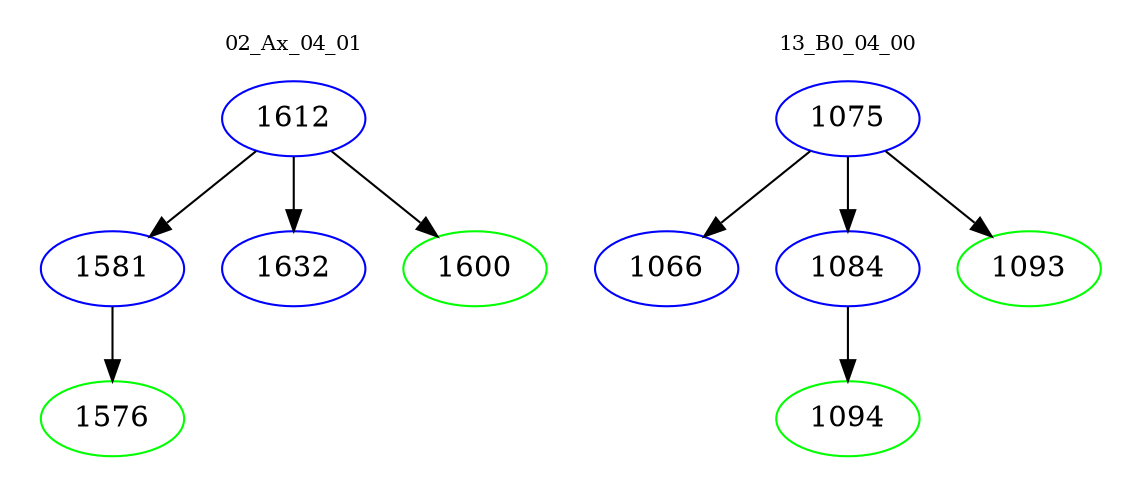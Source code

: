 digraph{
subgraph cluster_0 {
color = white
label = "02_Ax_04_01";
fontsize=10;
T0_1612 [label="1612", color="blue"]
T0_1612 -> T0_1581 [color="black"]
T0_1581 [label="1581", color="blue"]
T0_1581 -> T0_1576 [color="black"]
T0_1576 [label="1576", color="green"]
T0_1612 -> T0_1632 [color="black"]
T0_1632 [label="1632", color="blue"]
T0_1612 -> T0_1600 [color="black"]
T0_1600 [label="1600", color="green"]
}
subgraph cluster_1 {
color = white
label = "13_B0_04_00";
fontsize=10;
T1_1075 [label="1075", color="blue"]
T1_1075 -> T1_1066 [color="black"]
T1_1066 [label="1066", color="blue"]
T1_1075 -> T1_1084 [color="black"]
T1_1084 [label="1084", color="blue"]
T1_1084 -> T1_1094 [color="black"]
T1_1094 [label="1094", color="green"]
T1_1075 -> T1_1093 [color="black"]
T1_1093 [label="1093", color="green"]
}
}

